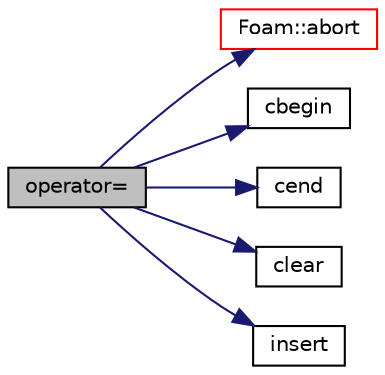digraph "operator="
{
  bgcolor="transparent";
  edge [fontname="Helvetica",fontsize="10",labelfontname="Helvetica",labelfontsize="10"];
  node [fontname="Helvetica",fontsize="10",shape=record];
  rankdir="LR";
  Node1 [label="operator=",height=0.2,width=0.4,color="black", fillcolor="grey75", style="filled", fontcolor="black"];
  Node1 -> Node2 [color="midnightblue",fontsize="10",style="solid",fontname="Helvetica"];
  Node2 [label="Foam::abort",height=0.2,width=0.4,color="red",URL="$a10974.html#a447107a607d03e417307c203fa5fb44b"];
  Node1 -> Node3 [color="midnightblue",fontsize="10",style="solid",fontname="Helvetica"];
  Node3 [label="cbegin",height=0.2,width=0.4,color="black",URL="$a02513.html#a374267cc7d6eb5c959ae7bac18169a64",tooltip="const_iterator set to the beginning of the StaticHashTable "];
  Node1 -> Node4 [color="midnightblue",fontsize="10",style="solid",fontname="Helvetica"];
  Node4 [label="cend",height=0.2,width=0.4,color="black",URL="$a02513.html#a0561b36e51898a8102dbfe467e2fd368",tooltip="const_iterator set to beyond the end of the StaticHashTable "];
  Node1 -> Node5 [color="midnightblue",fontsize="10",style="solid",fontname="Helvetica"];
  Node5 [label="clear",height=0.2,width=0.4,color="black",URL="$a02513.html#ac8bb3912a3ce86b15842e79d0b421204",tooltip="Clear all entries from table. "];
  Node1 -> Node6 [color="midnightblue",fontsize="10",style="solid",fontname="Helvetica"];
  Node6 [label="insert",height=0.2,width=0.4,color="black",URL="$a02513.html#a18c02445c7e36e8cf90f58a83662cc2f",tooltip="Insert a new hashed entry. "];
}
